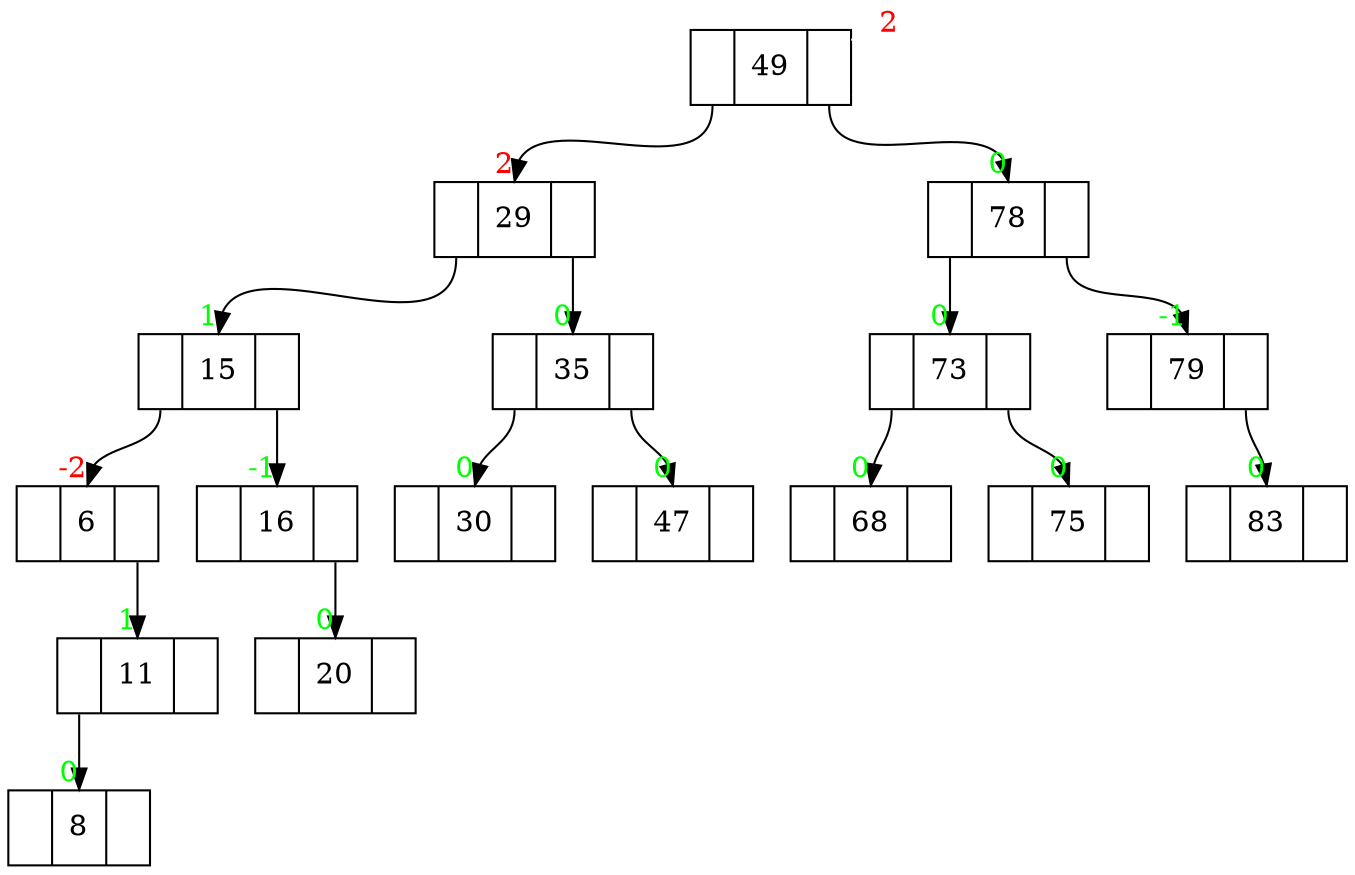 digraph G {

node [shape = record];

6  [label=" <l> | <c> 6  | <r> "];
8  [label=" <l> | <c> 8  | <r> "];
11 [label=" <l> | <c> 11 | <r> "];
15 [label=" <l> | <c> 15 | <r> "];
16 [label=" <l> | <c> 16 | <r> "];
20 [label=" <l> | <c> 20 | <r> "];
29 [label=" <l> | <c> 29 | <r> "];
35 [label=" <l> | <c> 35 | <r> "];
30 [label=" <l> | <c> 30 | <r> "];
47 [label=" <l> | <c> 47 | <r> "];
49 [label=" <l> | <c> 49 | <r> "];
68 [label=" <l> | <c> 68 | <r> "];
73 [label=" <l> | <c> 73 | <r> "];
75 [label=" <l> | <c> 75 | <r> "];
78 [label=" <l> | <c> 78 | <r> "];
79 [label=" <l> | <c> 79 | <r> "];
83 [label=" <l> | <c> 83 | <r> "];

49:l -> 29:c [headlabel="   2", fontcolor=red];
49:r -> 78:c [headlabel="   0", fontcolor=green];
49   -> 49   [taillabel="   2", fontcolor=red, color=white, arrowsize=0];
29:l -> 15:c [headlabel="   1", fontcolor=green];
29:r -> 35:c [headlabel="   0", fontcolor=green];
15:l ->  6:c [headlabel="  -2", fontcolor=red];
15:r -> 16:c [headlabel="  -1", fontcolor=green];
16:r -> 20:c [headlabel="   0", fontcolor=green];
 6:r -> 11:c [headlabel="   1", fontcolor=green];
11:l ->  8:c [headlabel="   0", fontcolor=green];
35:l -> 30:c [headlabel="   0", fontcolor=green];
35:r -> 47:c [headlabel="   0", fontcolor=green];
78:l -> 73:c [headlabel="   0", fontcolor=green];
78:r -> 79:c [headlabel="  -1", fontcolor=green];
73:l -> 68:c [headlabel="   0", fontcolor=green];
73:r -> 75:c [headlabel="   0", fontcolor=green];
79:r -> 83:c [headlabel="   0", fontcolor=green];
}
